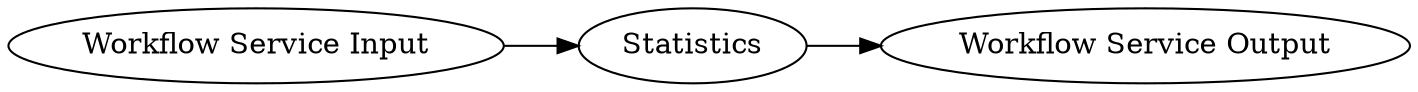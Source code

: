digraph {
	2 -> 5
	4 -> 2
	5 [label="Workflow Service Output"]
	4 [label="Workflow Service Input"]
	2 [label=Statistics]
	rankdir=LR
}
